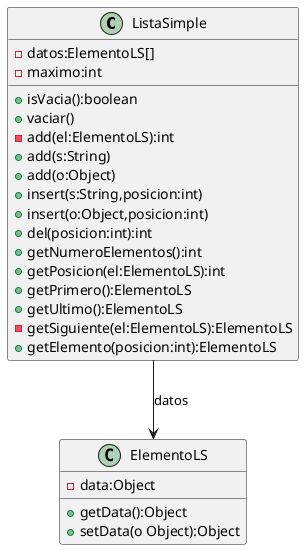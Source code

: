 @startuml
'https://plantuml.com/class-diagram

class ListaSimple {
-datos:ElementoLS[]
-maximo:int
+isVacia():boolean
+vaciar()
-add(el:ElementoLS):int
+add(s:String)
+add(o:Object)
+insert(s:String,posicion:int)
+insert(o:Object,posicion:int)
+del(posicion:int):int
+getNumeroElementos():int
+getPosicion(el:ElementoLS):int
+getPrimero():ElementoLS
+getUltimo():ElementoLS
-getSiguiente(el:ElementoLS):ElementoLS
+getElemento(posicion:int):ElementoLS
}

class ElementoLS {
-data:Object
+getData():Object
+setData(o Object):Object
}

ListaSimple --> ElementoLS:datos

/' COMENTARIOS:
note bottom on link
    Esta es una nota para un enlace
endnote

note right of Elemento::siguiente
  Esto es una nota
end note
'/
@enduml
